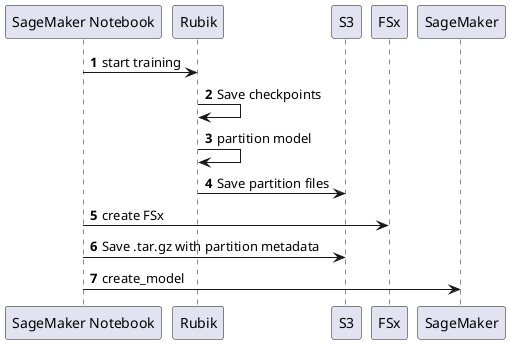 @startuml
'https://plantuml.com/sequence-diagram

autonumber

"SageMaker Notebook" -> Rubik: start training
Rubik -> Rubik: Save checkpoints
Rubik -> Rubik: partition model
Rubik -> S3: Save partition files
"SageMaker Notebook" -> FSx: create FSx
"SageMaker Notebook" -> S3: Save .tar.gz with partition metadata
"SageMaker Notebook" -> SageMaker: create_model
@enduml
